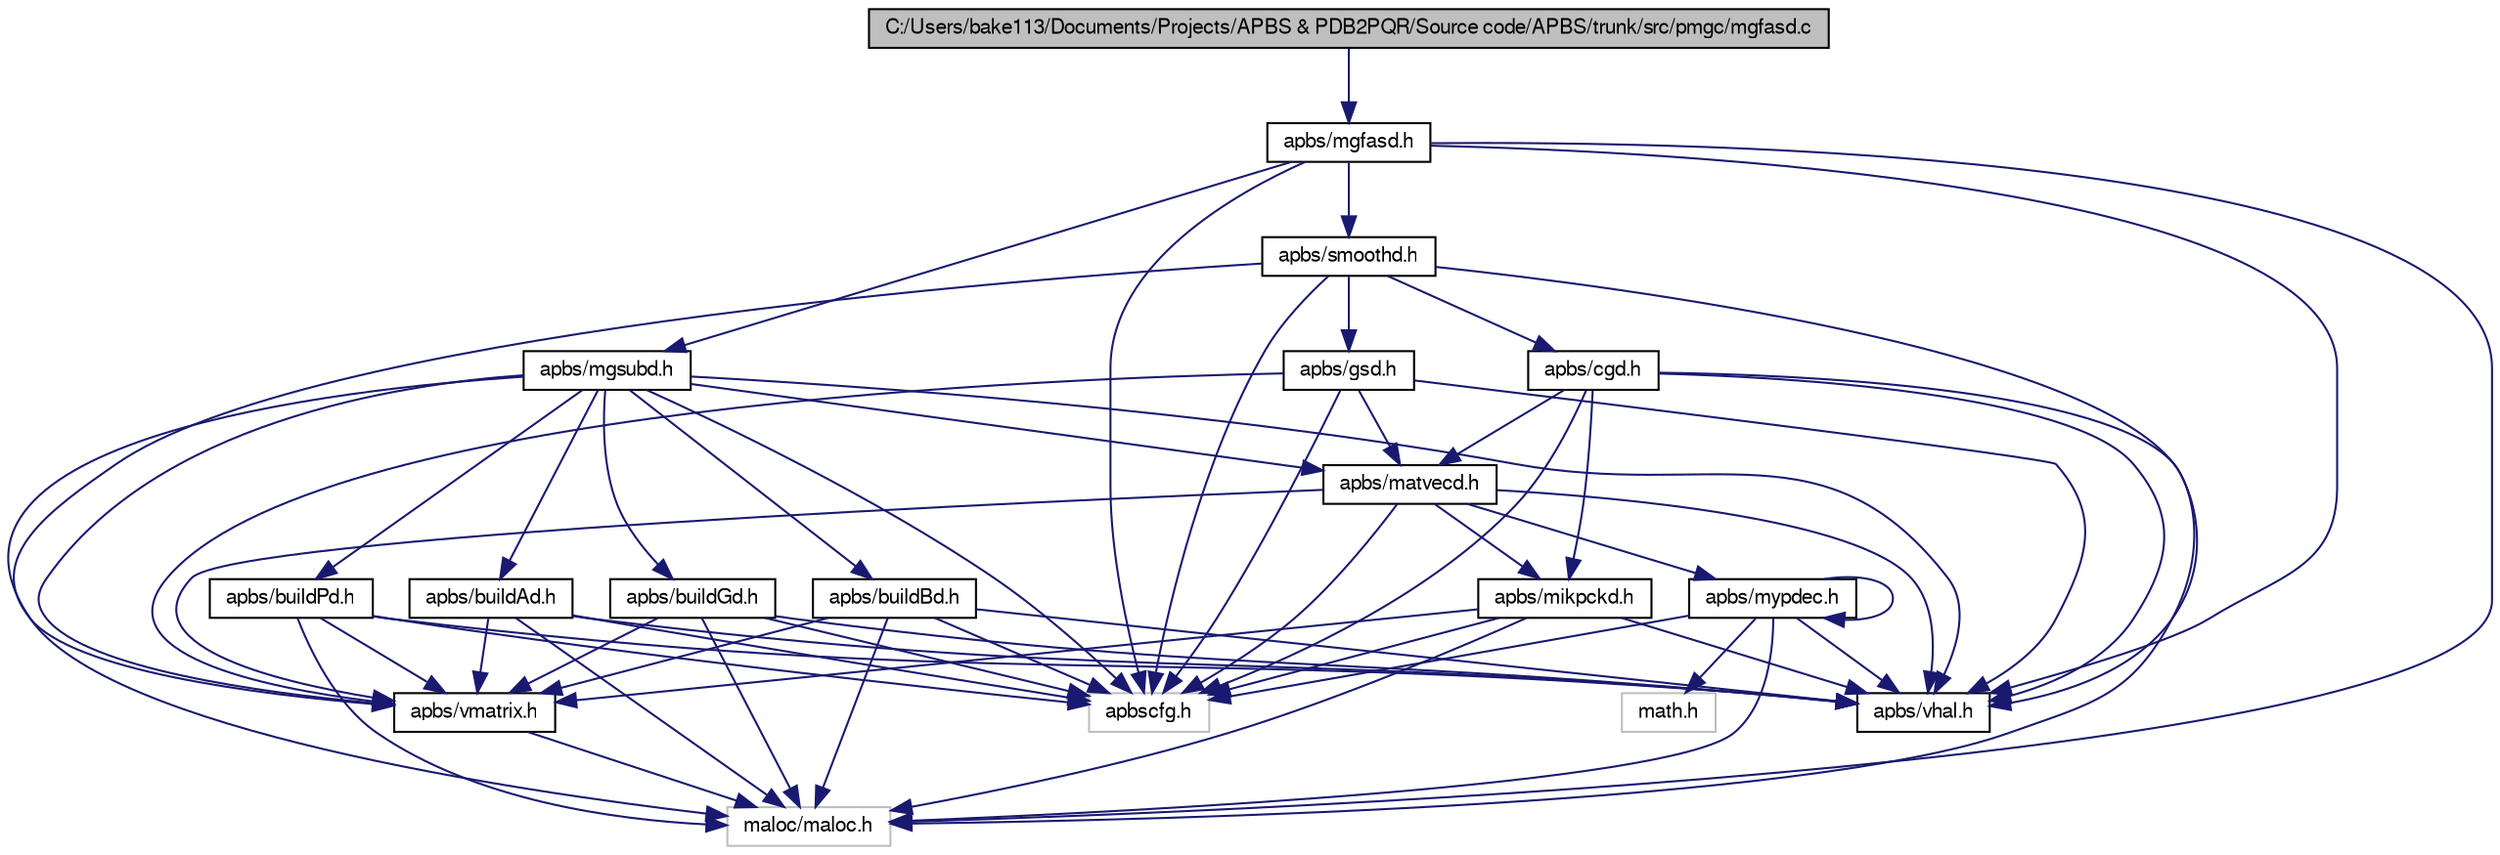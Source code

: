 digraph G
{
  edge [fontname="FreeSans",fontsize="10",labelfontname="FreeSans",labelfontsize="10"];
  node [fontname="FreeSans",fontsize="10",shape=record];
  Node1 [label="C:/Users/bake113/Documents/Projects/APBS & PDB2PQR/Source code/APBS/trunk/src/pmgc/mgfasd.c",height=0.2,width=0.4,color="black", fillcolor="grey75", style="filled" fontcolor="black"];
  Node1 -> Node2 [color="midnightblue",fontsize="10",style="solid",fontname="FreeSans"];
  Node2 [label="apbs/mgfasd.h",height=0.2,width=0.4,color="black", fillcolor="white", style="filled",URL="$mgfasd_8h_source.html"];
  Node2 -> Node3 [color="midnightblue",fontsize="10",style="solid",fontname="FreeSans"];
  Node3 [label="maloc/maloc.h",height=0.2,width=0.4,color="grey75", fillcolor="white", style="filled"];
  Node2 -> Node4 [color="midnightblue",fontsize="10",style="solid",fontname="FreeSans"];
  Node4 [label="apbscfg.h",height=0.2,width=0.4,color="grey75", fillcolor="white", style="filled"];
  Node2 -> Node5 [color="midnightblue",fontsize="10",style="solid",fontname="FreeSans"];
  Node5 [label="apbs/vhal.h",height=0.2,width=0.4,color="black", fillcolor="white", style="filled",URL="$vhal_8h.html",tooltip="Contains generic macro definitions for APBS."];
  Node2 -> Node6 [color="midnightblue",fontsize="10",style="solid",fontname="FreeSans"];
  Node6 [label="apbs/smoothd.h",height=0.2,width=0.4,color="black", fillcolor="white", style="filled",URL="$smoothd_8h_source.html"];
  Node6 -> Node4 [color="midnightblue",fontsize="10",style="solid",fontname="FreeSans"];
  Node6 -> Node5 [color="midnightblue",fontsize="10",style="solid",fontname="FreeSans"];
  Node6 -> Node7 [color="midnightblue",fontsize="10",style="solid",fontname="FreeSans"];
  Node7 [label="apbs/gsd.h",height=0.2,width=0.4,color="black", fillcolor="white", style="filled",URL="$gsd_8h_source.html"];
  Node7 -> Node4 [color="midnightblue",fontsize="10",style="solid",fontname="FreeSans"];
  Node7 -> Node5 [color="midnightblue",fontsize="10",style="solid",fontname="FreeSans"];
  Node7 -> Node8 [color="midnightblue",fontsize="10",style="solid",fontname="FreeSans"];
  Node8 [label="apbs/vmatrix.h",height=0.2,width=0.4,color="black", fillcolor="white", style="filled",URL="$vmatrix_8h.html",tooltip="Contains inclusions for matrix data wrappers."];
  Node8 -> Node3 [color="midnightblue",fontsize="10",style="solid",fontname="FreeSans"];
  Node7 -> Node9 [color="midnightblue",fontsize="10",style="solid",fontname="FreeSans"];
  Node9 [label="apbs/matvecd.h",height=0.2,width=0.4,color="black", fillcolor="white", style="filled",URL="$matvecd_8h_source.html"];
  Node9 -> Node4 [color="midnightblue",fontsize="10",style="solid",fontname="FreeSans"];
  Node9 -> Node5 [color="midnightblue",fontsize="10",style="solid",fontname="FreeSans"];
  Node9 -> Node8 [color="midnightblue",fontsize="10",style="solid",fontname="FreeSans"];
  Node9 -> Node10 [color="midnightblue",fontsize="10",style="solid",fontname="FreeSans"];
  Node10 [label="apbs/mikpckd.h",height=0.2,width=0.4,color="black", fillcolor="white", style="filled",URL="$mikpckd_8h_source.html"];
  Node10 -> Node3 [color="midnightblue",fontsize="10",style="solid",fontname="FreeSans"];
  Node10 -> Node4 [color="midnightblue",fontsize="10",style="solid",fontname="FreeSans"];
  Node10 -> Node5 [color="midnightblue",fontsize="10",style="solid",fontname="FreeSans"];
  Node10 -> Node8 [color="midnightblue",fontsize="10",style="solid",fontname="FreeSans"];
  Node9 -> Node11 [color="midnightblue",fontsize="10",style="solid",fontname="FreeSans"];
  Node11 [label="apbs/mypdec.h",height=0.2,width=0.4,color="black", fillcolor="white", style="filled",URL="$mypdec_8h_source.html"];
  Node11 -> Node3 [color="midnightblue",fontsize="10",style="solid",fontname="FreeSans"];
  Node11 -> Node4 [color="midnightblue",fontsize="10",style="solid",fontname="FreeSans"];
  Node11 -> Node12 [color="midnightblue",fontsize="10",style="solid",fontname="FreeSans"];
  Node12 [label="math.h",height=0.2,width=0.4,color="grey75", fillcolor="white", style="filled"];
  Node11 -> Node5 [color="midnightblue",fontsize="10",style="solid",fontname="FreeSans"];
  Node11 -> Node11 [color="midnightblue",fontsize="10",style="solid",fontname="FreeSans"];
  Node6 -> Node13 [color="midnightblue",fontsize="10",style="solid",fontname="FreeSans"];
  Node13 [label="apbs/cgd.h",height=0.2,width=0.4,color="black", fillcolor="white", style="filled",URL="$cgd_8h_source.html"];
  Node13 -> Node3 [color="midnightblue",fontsize="10",style="solid",fontname="FreeSans"];
  Node13 -> Node4 [color="midnightblue",fontsize="10",style="solid",fontname="FreeSans"];
  Node13 -> Node5 [color="midnightblue",fontsize="10",style="solid",fontname="FreeSans"];
  Node13 -> Node9 [color="midnightblue",fontsize="10",style="solid",fontname="FreeSans"];
  Node13 -> Node10 [color="midnightblue",fontsize="10",style="solid",fontname="FreeSans"];
  Node6 -> Node8 [color="midnightblue",fontsize="10",style="solid",fontname="FreeSans"];
  Node2 -> Node14 [color="midnightblue",fontsize="10",style="solid",fontname="FreeSans"];
  Node14 [label="apbs/mgsubd.h",height=0.2,width=0.4,color="black", fillcolor="white", style="filled",URL="$mgsubd_8h_source.html"];
  Node14 -> Node3 [color="midnightblue",fontsize="10",style="solid",fontname="FreeSans"];
  Node14 -> Node4 [color="midnightblue",fontsize="10",style="solid",fontname="FreeSans"];
  Node14 -> Node5 [color="midnightblue",fontsize="10",style="solid",fontname="FreeSans"];
  Node14 -> Node9 [color="midnightblue",fontsize="10",style="solid",fontname="FreeSans"];
  Node14 -> Node8 [color="midnightblue",fontsize="10",style="solid",fontname="FreeSans"];
  Node14 -> Node15 [color="midnightblue",fontsize="10",style="solid",fontname="FreeSans"];
  Node15 [label="apbs/buildAd.h",height=0.2,width=0.4,color="black", fillcolor="white", style="filled",URL="$build_ad_8h_source.html"];
  Node15 -> Node4 [color="midnightblue",fontsize="10",style="solid",fontname="FreeSans"];
  Node15 -> Node3 [color="midnightblue",fontsize="10",style="solid",fontname="FreeSans"];
  Node15 -> Node5 [color="midnightblue",fontsize="10",style="solid",fontname="FreeSans"];
  Node15 -> Node8 [color="midnightblue",fontsize="10",style="solid",fontname="FreeSans"];
  Node14 -> Node16 [color="midnightblue",fontsize="10",style="solid",fontname="FreeSans"];
  Node16 [label="apbs/buildPd.h",height=0.2,width=0.4,color="black", fillcolor="white", style="filled",URL="$build_pd_8h_source.html"];
  Node16 -> Node3 [color="midnightblue",fontsize="10",style="solid",fontname="FreeSans"];
  Node16 -> Node4 [color="midnightblue",fontsize="10",style="solid",fontname="FreeSans"];
  Node16 -> Node5 [color="midnightblue",fontsize="10",style="solid",fontname="FreeSans"];
  Node16 -> Node8 [color="midnightblue",fontsize="10",style="solid",fontname="FreeSans"];
  Node14 -> Node17 [color="midnightblue",fontsize="10",style="solid",fontname="FreeSans"];
  Node17 [label="apbs/buildBd.h",height=0.2,width=0.4,color="black", fillcolor="white", style="filled",URL="$build_bd_8h_source.html"];
  Node17 -> Node4 [color="midnightblue",fontsize="10",style="solid",fontname="FreeSans"];
  Node17 -> Node3 [color="midnightblue",fontsize="10",style="solid",fontname="FreeSans"];
  Node17 -> Node5 [color="midnightblue",fontsize="10",style="solid",fontname="FreeSans"];
  Node17 -> Node8 [color="midnightblue",fontsize="10",style="solid",fontname="FreeSans"];
  Node14 -> Node18 [color="midnightblue",fontsize="10",style="solid",fontname="FreeSans"];
  Node18 [label="apbs/buildGd.h",height=0.2,width=0.4,color="black", fillcolor="white", style="filled",URL="$build_gd_8h_source.html"];
  Node18 -> Node3 [color="midnightblue",fontsize="10",style="solid",fontname="FreeSans"];
  Node18 -> Node4 [color="midnightblue",fontsize="10",style="solid",fontname="FreeSans"];
  Node18 -> Node5 [color="midnightblue",fontsize="10",style="solid",fontname="FreeSans"];
  Node18 -> Node8 [color="midnightblue",fontsize="10",style="solid",fontname="FreeSans"];
}
